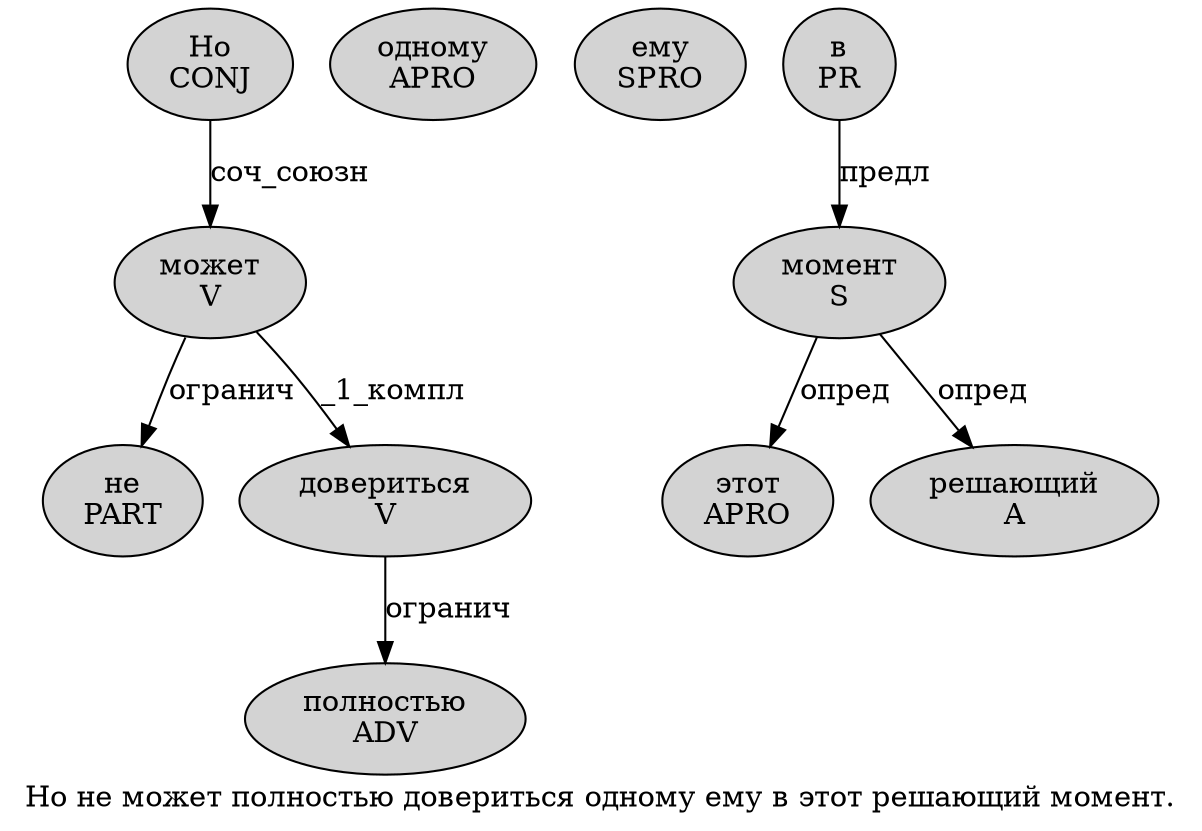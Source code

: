 digraph SENTENCE_1165 {
	graph [label="Но не может полностью довериться одному ему в этот решающий момент."]
	node [style=filled]
		0 [label="Но
CONJ" color="" fillcolor=lightgray penwidth=1 shape=ellipse]
		1 [label="не
PART" color="" fillcolor=lightgray penwidth=1 shape=ellipse]
		2 [label="может
V" color="" fillcolor=lightgray penwidth=1 shape=ellipse]
		3 [label="полностью
ADV" color="" fillcolor=lightgray penwidth=1 shape=ellipse]
		4 [label="довериться
V" color="" fillcolor=lightgray penwidth=1 shape=ellipse]
		5 [label="одному
APRO" color="" fillcolor=lightgray penwidth=1 shape=ellipse]
		6 [label="ему
SPRO" color="" fillcolor=lightgray penwidth=1 shape=ellipse]
		7 [label="в
PR" color="" fillcolor=lightgray penwidth=1 shape=ellipse]
		8 [label="этот
APRO" color="" fillcolor=lightgray penwidth=1 shape=ellipse]
		9 [label="решающий
A" color="" fillcolor=lightgray penwidth=1 shape=ellipse]
		10 [label="момент
S" color="" fillcolor=lightgray penwidth=1 shape=ellipse]
			0 -> 2 [label="соч_союзн"]
			2 -> 1 [label="огранич"]
			2 -> 4 [label="_1_компл"]
			7 -> 10 [label="предл"]
			4 -> 3 [label="огранич"]
			10 -> 8 [label="опред"]
			10 -> 9 [label="опред"]
}